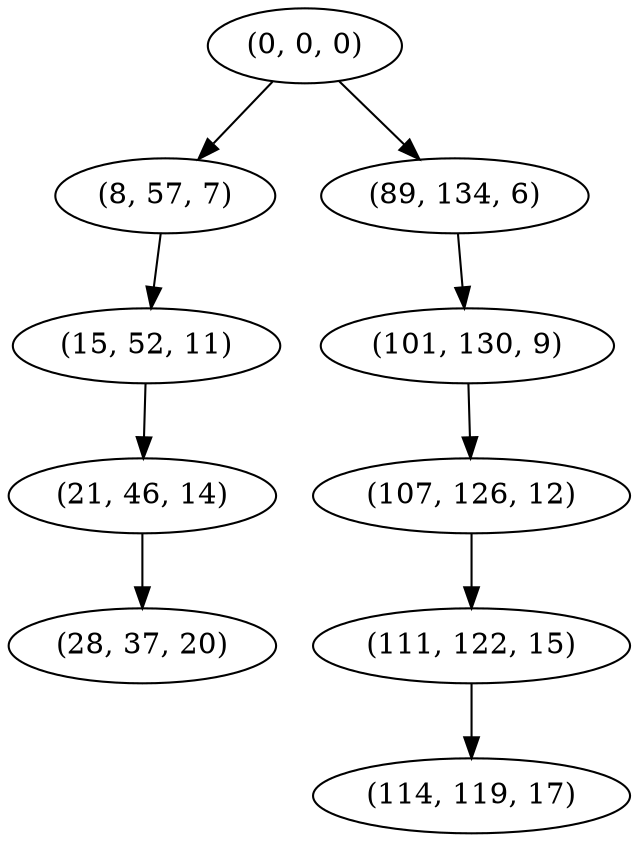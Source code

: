 digraph tree {
    "(0, 0, 0)";
    "(8, 57, 7)";
    "(15, 52, 11)";
    "(21, 46, 14)";
    "(28, 37, 20)";
    "(89, 134, 6)";
    "(101, 130, 9)";
    "(107, 126, 12)";
    "(111, 122, 15)";
    "(114, 119, 17)";
    "(0, 0, 0)" -> "(8, 57, 7)";
    "(0, 0, 0)" -> "(89, 134, 6)";
    "(8, 57, 7)" -> "(15, 52, 11)";
    "(15, 52, 11)" -> "(21, 46, 14)";
    "(21, 46, 14)" -> "(28, 37, 20)";
    "(89, 134, 6)" -> "(101, 130, 9)";
    "(101, 130, 9)" -> "(107, 126, 12)";
    "(107, 126, 12)" -> "(111, 122, 15)";
    "(111, 122, 15)" -> "(114, 119, 17)";
}
